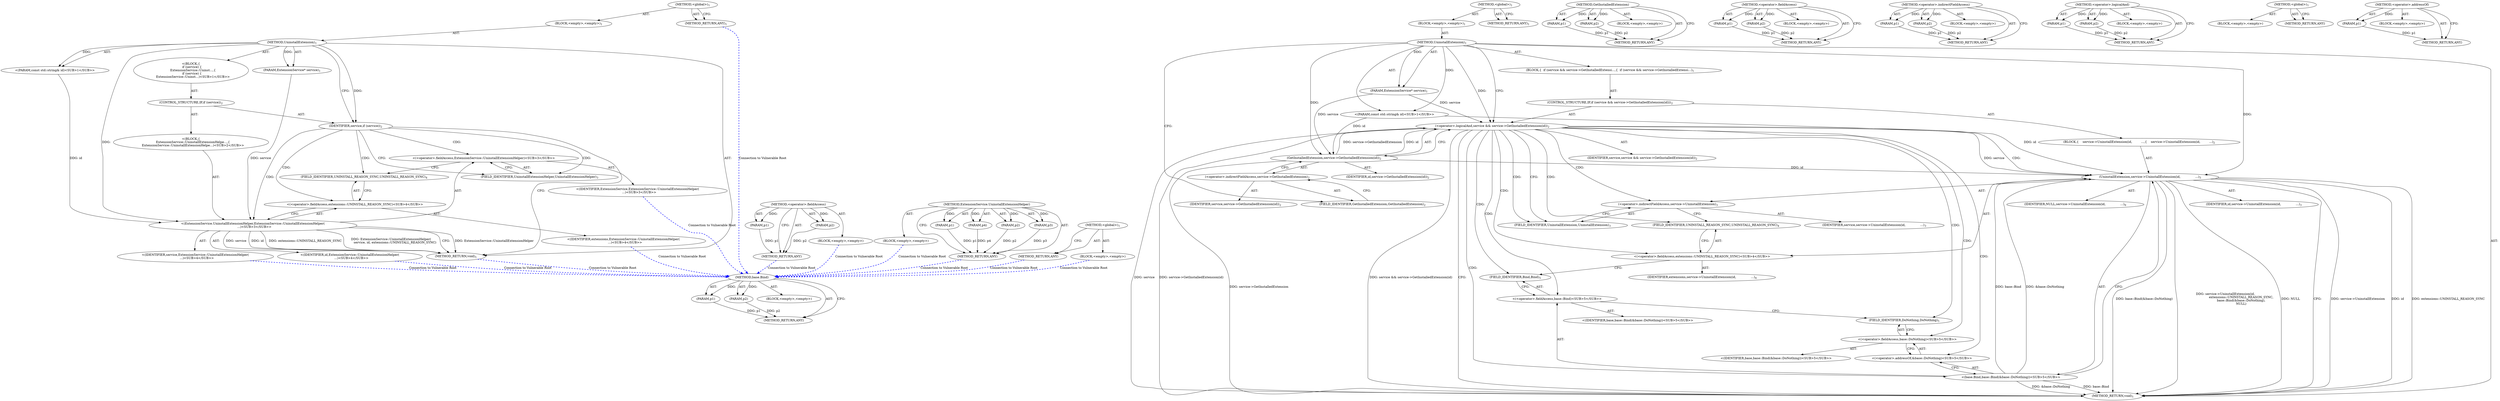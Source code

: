 digraph "&lt;global&gt;" {
vulnerable_79 [label=<(METHOD,base.Bind)>];
vulnerable_80 [label=<(PARAM,p1)>];
vulnerable_81 [label=<(PARAM,p2)>];
vulnerable_82 [label=<(BLOCK,&lt;empty&gt;,&lt;empty&gt;)>];
vulnerable_83 [label=<(METHOD_RETURN,ANY)>];
vulnerable_6 [label=<(METHOD,&lt;global&gt;)<SUB>1</SUB>>];
vulnerable_7 [label=<(BLOCK,&lt;empty&gt;,&lt;empty&gt;)<SUB>1</SUB>>];
vulnerable_8 [label=<(METHOD,UninstallExtension)<SUB>1</SUB>>];
vulnerable_9 [label=<(PARAM,ExtensionService* service)<SUB>1</SUB>>];
vulnerable_10 [label="<(PARAM,const std::string&amp; id)<SUB>1</SUB>>"];
vulnerable_11 [label=<(BLOCK,{
  if (service &amp;&amp; service-&gt;GetInstalledExtensi...,{
  if (service &amp;&amp; service-&gt;GetInstalledExtensi...)<SUB>1</SUB>>];
vulnerable_12 [label=<(CONTROL_STRUCTURE,IF,if (service &amp;&amp; service-&gt;GetInstalledExtension(id)))<SUB>2</SUB>>];
vulnerable_13 [label=<(&lt;operator&gt;.logicalAnd,service &amp;&amp; service-&gt;GetInstalledExtension(id))<SUB>2</SUB>>];
vulnerable_14 [label=<(IDENTIFIER,service,service &amp;&amp; service-&gt;GetInstalledExtension(id))<SUB>2</SUB>>];
vulnerable_15 [label=<(GetInstalledExtension,service-&gt;GetInstalledExtension(id))<SUB>2</SUB>>];
vulnerable_16 [label=<(&lt;operator&gt;.indirectFieldAccess,service-&gt;GetInstalledExtension)<SUB>2</SUB>>];
vulnerable_17 [label=<(IDENTIFIER,service,service-&gt;GetInstalledExtension(id))<SUB>2</SUB>>];
vulnerable_18 [label=<(FIELD_IDENTIFIER,GetInstalledExtension,GetInstalledExtension)<SUB>2</SUB>>];
vulnerable_19 [label=<(IDENTIFIER,id,service-&gt;GetInstalledExtension(id))<SUB>2</SUB>>];
vulnerable_20 [label=<(BLOCK,{
    service-&gt;UninstallExtension(id,
         ...,{
    service-&gt;UninstallExtension(id,
         ...)<SUB>2</SUB>>];
vulnerable_21 [label=<(UninstallExtension,service-&gt;UninstallExtension(id,
               ...)<SUB>3</SUB>>];
vulnerable_22 [label=<(&lt;operator&gt;.indirectFieldAccess,service-&gt;UninstallExtension)<SUB>3</SUB>>];
vulnerable_23 [label=<(IDENTIFIER,service,service-&gt;UninstallExtension(id,
               ...)<SUB>3</SUB>>];
vulnerable_24 [label=<(FIELD_IDENTIFIER,UninstallExtension,UninstallExtension)<SUB>3</SUB>>];
vulnerable_25 [label=<(IDENTIFIER,id,service-&gt;UninstallExtension(id,
               ...)<SUB>3</SUB>>];
vulnerable_26 [label="<(&lt;operator&gt;.fieldAccess,extensions::UNINSTALL_REASON_SYNC)<SUB>4</SUB>>"];
vulnerable_27 [label=<(IDENTIFIER,extensions,service-&gt;UninstallExtension(id,
               ...)<SUB>4</SUB>>];
vulnerable_28 [label=<(FIELD_IDENTIFIER,UNINSTALL_REASON_SYNC,UNINSTALL_REASON_SYNC)<SUB>4</SUB>>];
vulnerable_29 [label="<(base.Bind,base::Bind(&amp;base::DoNothing))<SUB>5</SUB>>"];
vulnerable_30 [label="<(&lt;operator&gt;.fieldAccess,base::Bind)<SUB>5</SUB>>"];
vulnerable_31 [label="<(IDENTIFIER,base,base::Bind(&amp;base::DoNothing))<SUB>5</SUB>>"];
vulnerable_32 [label=<(FIELD_IDENTIFIER,Bind,Bind)<SUB>5</SUB>>];
vulnerable_33 [label="<(&lt;operator&gt;.addressOf,&amp;base::DoNothing)<SUB>5</SUB>>"];
vulnerable_34 [label="<(&lt;operator&gt;.fieldAccess,base::DoNothing)<SUB>5</SUB>>"];
vulnerable_35 [label="<(IDENTIFIER,base,base::Bind(&amp;base::DoNothing))<SUB>5</SUB>>"];
vulnerable_36 [label=<(FIELD_IDENTIFIER,DoNothing,DoNothing)<SUB>5</SUB>>];
vulnerable_37 [label=<(IDENTIFIER,NULL,service-&gt;UninstallExtension(id,
               ...)<SUB>6</SUB>>];
vulnerable_38 [label=<(METHOD_RETURN,void)<SUB>1</SUB>>];
vulnerable_40 [label=<(METHOD_RETURN,ANY)<SUB>1</SUB>>];
vulnerable_64 [label=<(METHOD,GetInstalledExtension)>];
vulnerable_65 [label=<(PARAM,p1)>];
vulnerable_66 [label=<(PARAM,p2)>];
vulnerable_67 [label=<(BLOCK,&lt;empty&gt;,&lt;empty&gt;)>];
vulnerable_68 [label=<(METHOD_RETURN,ANY)>];
vulnerable_74 [label=<(METHOD,&lt;operator&gt;.fieldAccess)>];
vulnerable_75 [label=<(PARAM,p1)>];
vulnerable_76 [label=<(PARAM,p2)>];
vulnerable_77 [label=<(BLOCK,&lt;empty&gt;,&lt;empty&gt;)>];
vulnerable_78 [label=<(METHOD_RETURN,ANY)>];
vulnerable_69 [label=<(METHOD,&lt;operator&gt;.indirectFieldAccess)>];
vulnerable_70 [label=<(PARAM,p1)>];
vulnerable_71 [label=<(PARAM,p2)>];
vulnerable_72 [label=<(BLOCK,&lt;empty&gt;,&lt;empty&gt;)>];
vulnerable_73 [label=<(METHOD_RETURN,ANY)>];
vulnerable_59 [label=<(METHOD,&lt;operator&gt;.logicalAnd)>];
vulnerable_60 [label=<(PARAM,p1)>];
vulnerable_61 [label=<(PARAM,p2)>];
vulnerable_62 [label=<(BLOCK,&lt;empty&gt;,&lt;empty&gt;)>];
vulnerable_63 [label=<(METHOD_RETURN,ANY)>];
vulnerable_53 [label=<(METHOD,&lt;global&gt;)<SUB>1</SUB>>];
vulnerable_54 [label=<(BLOCK,&lt;empty&gt;,&lt;empty&gt;)>];
vulnerable_55 [label=<(METHOD_RETURN,ANY)>];
vulnerable_84 [label=<(METHOD,&lt;operator&gt;.addressOf)>];
vulnerable_85 [label=<(PARAM,p1)>];
vulnerable_86 [label=<(BLOCK,&lt;empty&gt;,&lt;empty&gt;)>];
vulnerable_87 [label=<(METHOD_RETURN,ANY)>];
fixed_6 [label=<(METHOD,&lt;global&gt;)<SUB>1</SUB>>];
fixed_7 [label=<(BLOCK,&lt;empty&gt;,&lt;empty&gt;)<SUB>1</SUB>>];
fixed_8 [label=<(METHOD,UninstallExtension)<SUB>1</SUB>>];
fixed_9 [label=<(PARAM,ExtensionService* service)<SUB>1</SUB>>];
fixed_10 [label="<(PARAM,const std::string&amp; id)<SUB>1</SUB>>"];
fixed_11 [label="<(BLOCK,{
  if (service) {
    ExtensionService::Uninst...,{
  if (service) {
    ExtensionService::Uninst...)<SUB>1</SUB>>"];
fixed_12 [label=<(CONTROL_STRUCTURE,IF,if (service))<SUB>2</SUB>>];
fixed_13 [label=<(IDENTIFIER,service,if (service))<SUB>2</SUB>>];
fixed_14 [label="<(BLOCK,{
    ExtensionService::UninstallExtensionHelpe...,{
    ExtensionService::UninstallExtensionHelpe...)<SUB>2</SUB>>"];
fixed_15 [label="<(ExtensionService.UninstallExtensionHelper,ExtensionService::UninstallExtensionHelper(
   ...)<SUB>3</SUB>>"];
fixed_16 [label="<(&lt;operator&gt;.fieldAccess,ExtensionService::UninstallExtensionHelper)<SUB>3</SUB>>"];
fixed_17 [label="<(IDENTIFIER,ExtensionService,ExtensionService::UninstallExtensionHelper(
   ...)<SUB>3</SUB>>"];
fixed_18 [label=<(FIELD_IDENTIFIER,UninstallExtensionHelper,UninstallExtensionHelper)<SUB>3</SUB>>];
fixed_19 [label="<(IDENTIFIER,service,ExtensionService::UninstallExtensionHelper(
   ...)<SUB>4</SUB>>"];
fixed_20 [label="<(IDENTIFIER,id,ExtensionService::UninstallExtensionHelper(
   ...)<SUB>4</SUB>>"];
fixed_21 [label="<(&lt;operator&gt;.fieldAccess,extensions::UNINSTALL_REASON_SYNC)<SUB>4</SUB>>"];
fixed_22 [label="<(IDENTIFIER,extensions,ExtensionService::UninstallExtensionHelper(
   ...)<SUB>4</SUB>>"];
fixed_23 [label=<(FIELD_IDENTIFIER,UNINSTALL_REASON_SYNC,UNINSTALL_REASON_SYNC)<SUB>4</SUB>>];
fixed_24 [label=<(METHOD_RETURN,void)<SUB>1</SUB>>];
fixed_26 [label=<(METHOD_RETURN,ANY)<SUB>1</SUB>>];
fixed_52 [label=<(METHOD,&lt;operator&gt;.fieldAccess)>];
fixed_53 [label=<(PARAM,p1)>];
fixed_54 [label=<(PARAM,p2)>];
fixed_55 [label=<(BLOCK,&lt;empty&gt;,&lt;empty&gt;)>];
fixed_56 [label=<(METHOD_RETURN,ANY)>];
fixed_45 [label=<(METHOD,ExtensionService.UninstallExtensionHelper)>];
fixed_46 [label=<(PARAM,p1)>];
fixed_47 [label=<(PARAM,p2)>];
fixed_48 [label=<(PARAM,p3)>];
fixed_49 [label=<(PARAM,p4)>];
fixed_50 [label=<(BLOCK,&lt;empty&gt;,&lt;empty&gt;)>];
fixed_51 [label=<(METHOD_RETURN,ANY)>];
fixed_39 [label=<(METHOD,&lt;global&gt;)<SUB>1</SUB>>];
fixed_40 [label=<(BLOCK,&lt;empty&gt;,&lt;empty&gt;)>];
fixed_41 [label=<(METHOD_RETURN,ANY)>];
vulnerable_79 -> vulnerable_80  [key=0, label="AST: "];
vulnerable_79 -> vulnerable_80  [key=1, label="DDG: "];
vulnerable_79 -> vulnerable_82  [key=0, label="AST: "];
vulnerable_79 -> vulnerable_81  [key=0, label="AST: "];
vulnerable_79 -> vulnerable_81  [key=1, label="DDG: "];
vulnerable_79 -> vulnerable_83  [key=0, label="AST: "];
vulnerable_79 -> vulnerable_83  [key=1, label="CFG: "];
vulnerable_80 -> vulnerable_83  [key=0, label="DDG: p1"];
vulnerable_81 -> vulnerable_83  [key=0, label="DDG: p2"];
vulnerable_6 -> vulnerable_7  [key=0, label="AST: "];
vulnerable_6 -> vulnerable_40  [key=0, label="AST: "];
vulnerable_6 -> vulnerable_40  [key=1, label="CFG: "];
vulnerable_7 -> vulnerable_8  [key=0, label="AST: "];
vulnerable_8 -> vulnerable_9  [key=0, label="AST: "];
vulnerable_8 -> vulnerable_9  [key=1, label="DDG: "];
vulnerable_8 -> vulnerable_10  [key=0, label="AST: "];
vulnerable_8 -> vulnerable_10  [key=1, label="DDG: "];
vulnerable_8 -> vulnerable_11  [key=0, label="AST: "];
vulnerable_8 -> vulnerable_38  [key=0, label="AST: "];
vulnerable_8 -> vulnerable_13  [key=0, label="CFG: "];
vulnerable_8 -> vulnerable_13  [key=1, label="DDG: "];
vulnerable_8 -> vulnerable_18  [key=0, label="CFG: "];
vulnerable_8 -> vulnerable_15  [key=0, label="DDG: "];
vulnerable_8 -> vulnerable_21  [key=0, label="DDG: "];
vulnerable_9 -> vulnerable_13  [key=0, label="DDG: service"];
vulnerable_9 -> vulnerable_15  [key=0, label="DDG: service"];
vulnerable_10 -> vulnerable_15  [key=0, label="DDG: id"];
vulnerable_10 -> vulnerable_21  [key=0, label="DDG: id"];
vulnerable_11 -> vulnerable_12  [key=0, label="AST: "];
vulnerable_12 -> vulnerable_13  [key=0, label="AST: "];
vulnerable_12 -> vulnerable_20  [key=0, label="AST: "];
vulnerable_13 -> vulnerable_14  [key=0, label="AST: "];
vulnerable_13 -> vulnerable_15  [key=0, label="AST: "];
vulnerable_13 -> vulnerable_38  [key=0, label="CFG: "];
vulnerable_13 -> vulnerable_38  [key=1, label="DDG: service"];
vulnerable_13 -> vulnerable_38  [key=2, label="DDG: service-&gt;GetInstalledExtension(id)"];
vulnerable_13 -> vulnerable_38  [key=3, label="DDG: service &amp;&amp; service-&gt;GetInstalledExtension(id)"];
vulnerable_13 -> vulnerable_24  [key=0, label="CFG: "];
vulnerable_13 -> vulnerable_24  [key=1, label="CDG: "];
vulnerable_13 -> vulnerable_21  [key=0, label="DDG: service"];
vulnerable_13 -> vulnerable_21  [key=1, label="CDG: "];
vulnerable_13 -> vulnerable_30  [key=0, label="CDG: "];
vulnerable_13 -> vulnerable_29  [key=0, label="CDG: "];
vulnerable_13 -> vulnerable_34  [key=0, label="CDG: "];
vulnerable_13 -> vulnerable_32  [key=0, label="CDG: "];
vulnerable_13 -> vulnerable_33  [key=0, label="CDG: "];
vulnerable_13 -> vulnerable_26  [key=0, label="CDG: "];
vulnerable_13 -> vulnerable_28  [key=0, label="CDG: "];
vulnerable_13 -> vulnerable_36  [key=0, label="CDG: "];
vulnerable_13 -> vulnerable_22  [key=0, label="CDG: "];
vulnerable_15 -> vulnerable_16  [key=0, label="AST: "];
vulnerable_15 -> vulnerable_19  [key=0, label="AST: "];
vulnerable_15 -> vulnerable_13  [key=0, label="CFG: "];
vulnerable_15 -> vulnerable_13  [key=1, label="DDG: service-&gt;GetInstalledExtension"];
vulnerable_15 -> vulnerable_13  [key=2, label="DDG: id"];
vulnerable_15 -> vulnerable_38  [key=0, label="DDG: service-&gt;GetInstalledExtension"];
vulnerable_15 -> vulnerable_21  [key=0, label="DDG: id"];
vulnerable_16 -> vulnerable_17  [key=0, label="AST: "];
vulnerable_16 -> vulnerable_18  [key=0, label="AST: "];
vulnerable_16 -> vulnerable_15  [key=0, label="CFG: "];
vulnerable_18 -> vulnerable_16  [key=0, label="CFG: "];
vulnerable_20 -> vulnerable_21  [key=0, label="AST: "];
vulnerable_21 -> vulnerable_22  [key=0, label="AST: "];
vulnerable_21 -> vulnerable_25  [key=0, label="AST: "];
vulnerable_21 -> vulnerable_26  [key=0, label="AST: "];
vulnerable_21 -> vulnerable_29  [key=0, label="AST: "];
vulnerable_21 -> vulnerable_37  [key=0, label="AST: "];
vulnerable_21 -> vulnerable_38  [key=0, label="CFG: "];
vulnerable_21 -> vulnerable_38  [key=1, label="DDG: service-&gt;UninstallExtension"];
vulnerable_21 -> vulnerable_38  [key=2, label="DDG: id"];
vulnerable_21 -> vulnerable_38  [key=3, label="DDG: extensions::UNINSTALL_REASON_SYNC"];
vulnerable_21 -> vulnerable_38  [key=4, label="DDG: base::Bind(&amp;base::DoNothing)"];
vulnerable_21 -> vulnerable_38  [key=5, label="DDG: service-&gt;UninstallExtension(id,
                                extensions::UNINSTALL_REASON_SYNC,
                                base::Bind(&amp;base::DoNothing),
                                NULL)"];
vulnerable_21 -> vulnerable_38  [key=6, label="DDG: NULL"];
vulnerable_22 -> vulnerable_23  [key=0, label="AST: "];
vulnerable_22 -> vulnerable_24  [key=0, label="AST: "];
vulnerable_22 -> vulnerable_28  [key=0, label="CFG: "];
vulnerable_24 -> vulnerable_22  [key=0, label="CFG: "];
vulnerable_26 -> vulnerable_27  [key=0, label="AST: "];
vulnerable_26 -> vulnerable_28  [key=0, label="AST: "];
vulnerable_26 -> vulnerable_32  [key=0, label="CFG: "];
vulnerable_28 -> vulnerable_26  [key=0, label="CFG: "];
vulnerable_29 -> vulnerable_30  [key=0, label="AST: "];
vulnerable_29 -> vulnerable_33  [key=0, label="AST: "];
vulnerable_29 -> vulnerable_21  [key=0, label="CFG: "];
vulnerable_29 -> vulnerable_21  [key=1, label="DDG: base::Bind"];
vulnerable_29 -> vulnerable_21  [key=2, label="DDG: &amp;base::DoNothing"];
vulnerable_29 -> vulnerable_38  [key=0, label="DDG: base::Bind"];
vulnerable_29 -> vulnerable_38  [key=1, label="DDG: &amp;base::DoNothing"];
vulnerable_30 -> vulnerable_31  [key=0, label="AST: "];
vulnerable_30 -> vulnerable_32  [key=0, label="AST: "];
vulnerable_30 -> vulnerable_36  [key=0, label="CFG: "];
vulnerable_32 -> vulnerable_30  [key=0, label="CFG: "];
vulnerable_33 -> vulnerable_34  [key=0, label="AST: "];
vulnerable_33 -> vulnerable_29  [key=0, label="CFG: "];
vulnerable_34 -> vulnerable_35  [key=0, label="AST: "];
vulnerable_34 -> vulnerable_36  [key=0, label="AST: "];
vulnerable_34 -> vulnerable_33  [key=0, label="CFG: "];
vulnerable_36 -> vulnerable_34  [key=0, label="CFG: "];
vulnerable_64 -> vulnerable_65  [key=0, label="AST: "];
vulnerable_64 -> vulnerable_65  [key=1, label="DDG: "];
vulnerable_64 -> vulnerable_67  [key=0, label="AST: "];
vulnerable_64 -> vulnerable_66  [key=0, label="AST: "];
vulnerable_64 -> vulnerable_66  [key=1, label="DDG: "];
vulnerable_64 -> vulnerable_68  [key=0, label="AST: "];
vulnerable_64 -> vulnerable_68  [key=1, label="CFG: "];
vulnerable_65 -> vulnerable_68  [key=0, label="DDG: p1"];
vulnerable_66 -> vulnerable_68  [key=0, label="DDG: p2"];
vulnerable_74 -> vulnerable_75  [key=0, label="AST: "];
vulnerable_74 -> vulnerable_75  [key=1, label="DDG: "];
vulnerable_74 -> vulnerable_77  [key=0, label="AST: "];
vulnerable_74 -> vulnerable_76  [key=0, label="AST: "];
vulnerable_74 -> vulnerable_76  [key=1, label="DDG: "];
vulnerable_74 -> vulnerable_78  [key=0, label="AST: "];
vulnerable_74 -> vulnerable_78  [key=1, label="CFG: "];
vulnerable_75 -> vulnerable_78  [key=0, label="DDG: p1"];
vulnerable_76 -> vulnerable_78  [key=0, label="DDG: p2"];
vulnerable_69 -> vulnerable_70  [key=0, label="AST: "];
vulnerable_69 -> vulnerable_70  [key=1, label="DDG: "];
vulnerable_69 -> vulnerable_72  [key=0, label="AST: "];
vulnerable_69 -> vulnerable_71  [key=0, label="AST: "];
vulnerable_69 -> vulnerable_71  [key=1, label="DDG: "];
vulnerable_69 -> vulnerable_73  [key=0, label="AST: "];
vulnerable_69 -> vulnerable_73  [key=1, label="CFG: "];
vulnerable_70 -> vulnerable_73  [key=0, label="DDG: p1"];
vulnerable_71 -> vulnerable_73  [key=0, label="DDG: p2"];
vulnerable_59 -> vulnerable_60  [key=0, label="AST: "];
vulnerable_59 -> vulnerable_60  [key=1, label="DDG: "];
vulnerable_59 -> vulnerable_62  [key=0, label="AST: "];
vulnerable_59 -> vulnerable_61  [key=0, label="AST: "];
vulnerable_59 -> vulnerable_61  [key=1, label="DDG: "];
vulnerable_59 -> vulnerable_63  [key=0, label="AST: "];
vulnerable_59 -> vulnerable_63  [key=1, label="CFG: "];
vulnerable_60 -> vulnerable_63  [key=0, label="DDG: p1"];
vulnerable_61 -> vulnerable_63  [key=0, label="DDG: p2"];
vulnerable_53 -> vulnerable_54  [key=0, label="AST: "];
vulnerable_53 -> vulnerable_55  [key=0, label="AST: "];
vulnerable_53 -> vulnerable_55  [key=1, label="CFG: "];
vulnerable_84 -> vulnerable_85  [key=0, label="AST: "];
vulnerable_84 -> vulnerable_85  [key=1, label="DDG: "];
vulnerable_84 -> vulnerable_86  [key=0, label="AST: "];
vulnerable_84 -> vulnerable_87  [key=0, label="AST: "];
vulnerable_84 -> vulnerable_87  [key=1, label="CFG: "];
vulnerable_85 -> vulnerable_87  [key=0, label="DDG: p1"];
fixed_6 -> fixed_7  [key=0, label="AST: "];
fixed_6 -> fixed_26  [key=0, label="AST: "];
fixed_6 -> fixed_26  [key=1, label="CFG: "];
fixed_7 -> fixed_8  [key=0, label="AST: "];
fixed_8 -> fixed_9  [key=0, label="AST: "];
fixed_8 -> fixed_9  [key=1, label="DDG: "];
fixed_8 -> fixed_10  [key=0, label="AST: "];
fixed_8 -> fixed_10  [key=1, label="DDG: "];
fixed_8 -> fixed_11  [key=0, label="AST: "];
fixed_8 -> fixed_24  [key=0, label="AST: "];
fixed_8 -> fixed_13  [key=0, label="CFG: "];
fixed_8 -> fixed_13  [key=1, label="DDG: "];
fixed_8 -> fixed_15  [key=0, label="DDG: "];
fixed_9 -> fixed_15  [key=0, label="DDG: service"];
fixed_10 -> fixed_15  [key=0, label="DDG: id"];
fixed_11 -> fixed_12  [key=0, label="AST: "];
fixed_12 -> fixed_13  [key=0, label="AST: "];
fixed_12 -> fixed_14  [key=0, label="AST: "];
fixed_13 -> fixed_24  [key=0, label="CFG: "];
fixed_13 -> fixed_18  [key=0, label="CFG: "];
fixed_13 -> fixed_18  [key=1, label="CDG: "];
fixed_13 -> fixed_16  [key=0, label="CDG: "];
fixed_13 -> fixed_15  [key=0, label="CDG: "];
fixed_13 -> fixed_21  [key=0, label="CDG: "];
fixed_13 -> fixed_23  [key=0, label="CDG: "];
fixed_14 -> fixed_15  [key=0, label="AST: "];
fixed_15 -> fixed_16  [key=0, label="AST: "];
fixed_15 -> fixed_19  [key=0, label="AST: "];
fixed_15 -> fixed_20  [key=0, label="AST: "];
fixed_15 -> fixed_21  [key=0, label="AST: "];
fixed_15 -> fixed_24  [key=0, label="CFG: "];
fixed_15 -> fixed_24  [key=1, label="DDG: ExtensionService::UninstallExtensionHelper"];
fixed_15 -> fixed_24  [key=2, label="DDG: service"];
fixed_15 -> fixed_24  [key=3, label="DDG: id"];
fixed_15 -> fixed_24  [key=4, label="DDG: extensions::UNINSTALL_REASON_SYNC"];
fixed_15 -> fixed_24  [key=5, label="DDG: ExtensionService::UninstallExtensionHelper(
        service, id, extensions::UNINSTALL_REASON_SYNC)"];
fixed_16 -> fixed_17  [key=0, label="AST: "];
fixed_16 -> fixed_18  [key=0, label="AST: "];
fixed_16 -> fixed_23  [key=0, label="CFG: "];
fixed_17 -> vulnerable_79  [color=blue, key=0, label="Connection to Vulnerable Root", penwidth="2.0", style=dashed];
fixed_18 -> fixed_16  [key=0, label="CFG: "];
fixed_19 -> vulnerable_79  [color=blue, key=0, label="Connection to Vulnerable Root", penwidth="2.0", style=dashed];
fixed_20 -> vulnerable_79  [color=blue, key=0, label="Connection to Vulnerable Root", penwidth="2.0", style=dashed];
fixed_21 -> fixed_22  [key=0, label="AST: "];
fixed_21 -> fixed_23  [key=0, label="AST: "];
fixed_21 -> fixed_15  [key=0, label="CFG: "];
fixed_22 -> vulnerable_79  [color=blue, key=0, label="Connection to Vulnerable Root", penwidth="2.0", style=dashed];
fixed_23 -> fixed_21  [key=0, label="CFG: "];
fixed_24 -> vulnerable_79  [color=blue, key=0, label="Connection to Vulnerable Root", penwidth="2.0", style=dashed];
fixed_26 -> vulnerable_79  [color=blue, key=0, label="Connection to Vulnerable Root", penwidth="2.0", style=dashed];
fixed_52 -> fixed_53  [key=0, label="AST: "];
fixed_52 -> fixed_53  [key=1, label="DDG: "];
fixed_52 -> fixed_55  [key=0, label="AST: "];
fixed_52 -> fixed_54  [key=0, label="AST: "];
fixed_52 -> fixed_54  [key=1, label="DDG: "];
fixed_52 -> fixed_56  [key=0, label="AST: "];
fixed_52 -> fixed_56  [key=1, label="CFG: "];
fixed_53 -> fixed_56  [key=0, label="DDG: p1"];
fixed_54 -> fixed_56  [key=0, label="DDG: p2"];
fixed_55 -> vulnerable_79  [color=blue, key=0, label="Connection to Vulnerable Root", penwidth="2.0", style=dashed];
fixed_56 -> vulnerable_79  [color=blue, key=0, label="Connection to Vulnerable Root", penwidth="2.0", style=dashed];
fixed_45 -> fixed_46  [key=0, label="AST: "];
fixed_45 -> fixed_46  [key=1, label="DDG: "];
fixed_45 -> fixed_50  [key=0, label="AST: "];
fixed_45 -> fixed_47  [key=0, label="AST: "];
fixed_45 -> fixed_47  [key=1, label="DDG: "];
fixed_45 -> fixed_51  [key=0, label="AST: "];
fixed_45 -> fixed_51  [key=1, label="CFG: "];
fixed_45 -> fixed_48  [key=0, label="AST: "];
fixed_45 -> fixed_48  [key=1, label="DDG: "];
fixed_45 -> fixed_49  [key=0, label="AST: "];
fixed_45 -> fixed_49  [key=1, label="DDG: "];
fixed_46 -> fixed_51  [key=0, label="DDG: p1"];
fixed_47 -> fixed_51  [key=0, label="DDG: p2"];
fixed_48 -> fixed_51  [key=0, label="DDG: p3"];
fixed_49 -> fixed_51  [key=0, label="DDG: p4"];
fixed_50 -> vulnerable_79  [color=blue, key=0, label="Connection to Vulnerable Root", penwidth="2.0", style=dashed];
fixed_51 -> vulnerable_79  [color=blue, key=0, label="Connection to Vulnerable Root", penwidth="2.0", style=dashed];
fixed_39 -> fixed_40  [key=0, label="AST: "];
fixed_39 -> fixed_41  [key=0, label="AST: "];
fixed_39 -> fixed_41  [key=1, label="CFG: "];
fixed_40 -> vulnerable_79  [color=blue, key=0, label="Connection to Vulnerable Root", penwidth="2.0", style=dashed];
fixed_41 -> vulnerable_79  [color=blue, key=0, label="Connection to Vulnerable Root", penwidth="2.0", style=dashed];
}
